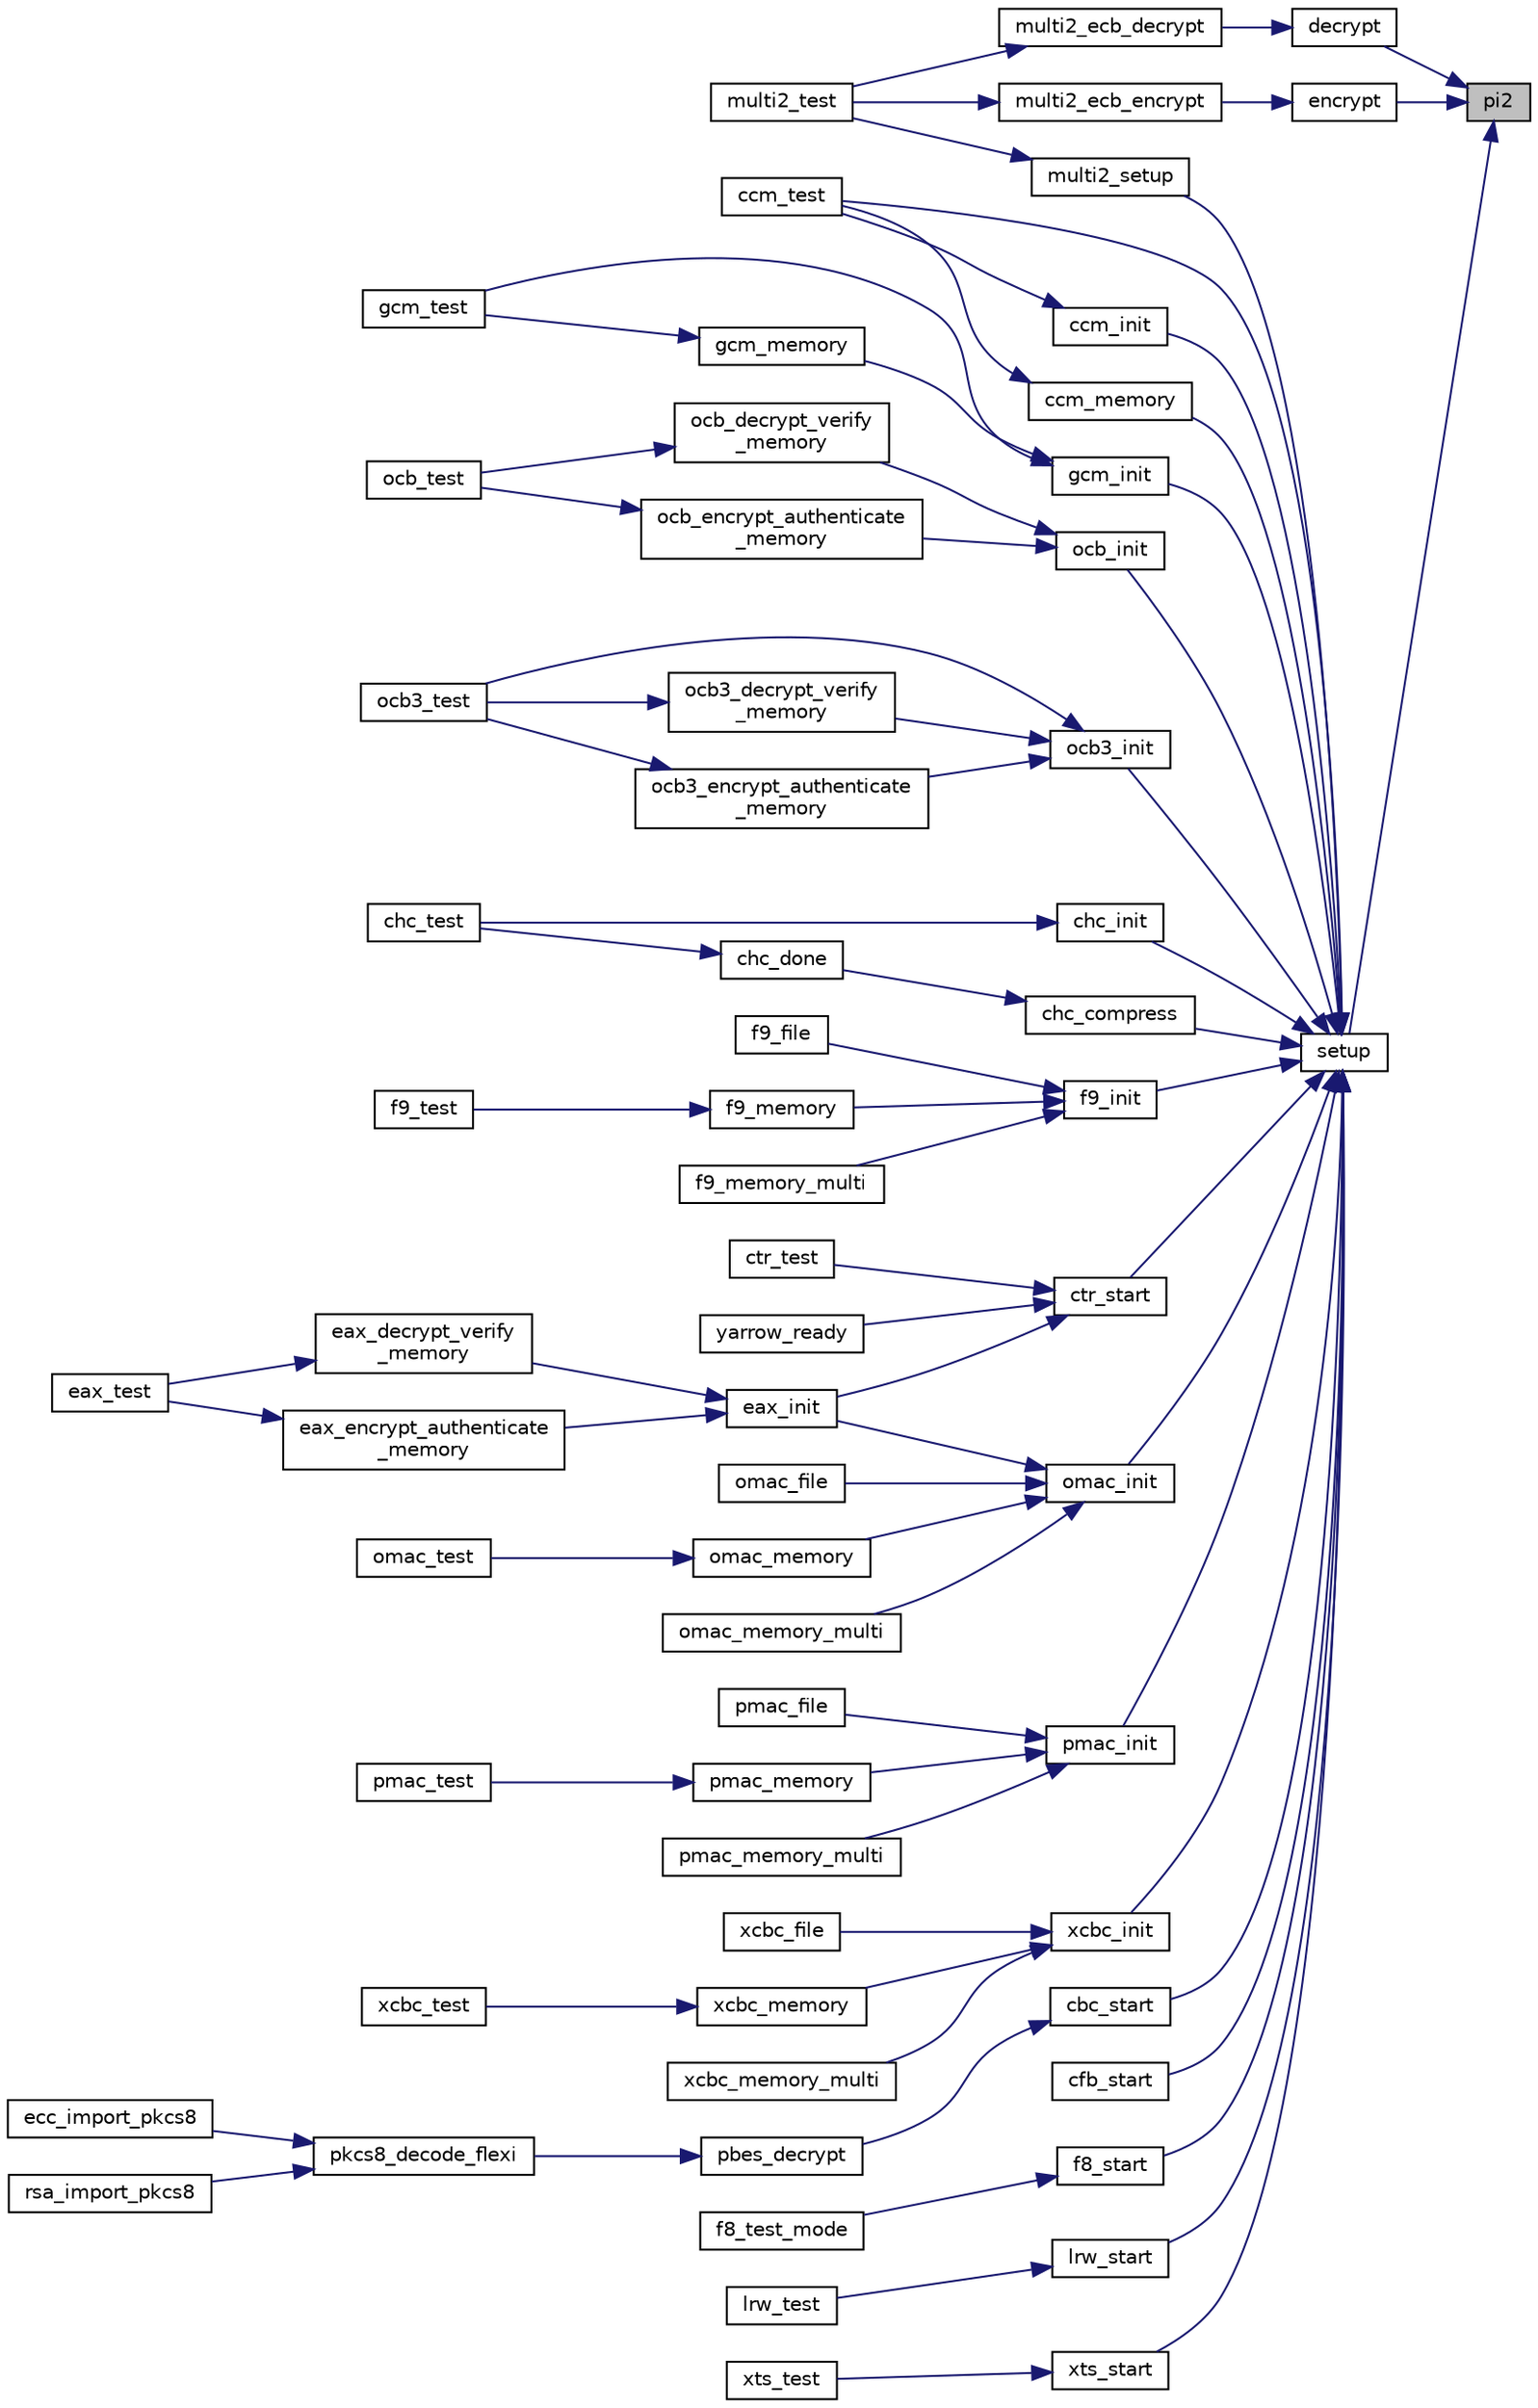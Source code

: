 digraph "pi2"
{
 // LATEX_PDF_SIZE
  edge [fontname="Helvetica",fontsize="10",labelfontname="Helvetica",labelfontsize="10"];
  node [fontname="Helvetica",fontsize="10",shape=record];
  rankdir="RL";
  Node128 [label="pi2",height=0.2,width=0.4,color="black", fillcolor="grey75", style="filled", fontcolor="black",tooltip=" "];
  Node128 -> Node129 [dir="back",color="midnightblue",fontsize="10",style="solid",fontname="Helvetica"];
  Node129 [label="decrypt",height=0.2,width=0.4,color="black", fillcolor="white", style="filled",URL="$multi2_8c.html#a940720511cfb9050452b9ff6fce87f6d",tooltip=" "];
  Node129 -> Node130 [dir="back",color="midnightblue",fontsize="10",style="solid",fontname="Helvetica"];
  Node130 [label="multi2_ecb_decrypt",height=0.2,width=0.4,color="black", fillcolor="white", style="filled",URL="$multi2_8c.html#ad6e67f569cb1b1f464c023cadb21fd9d",tooltip="Decrypts a block of text with multi2."];
  Node130 -> Node131 [dir="back",color="midnightblue",fontsize="10",style="solid",fontname="Helvetica"];
  Node131 [label="multi2_test",height=0.2,width=0.4,color="black", fillcolor="white", style="filled",URL="$multi2_8c.html#aab1e868d611655e77b28eabddabb84f1",tooltip="Performs a self-test of the multi2 block cipher."];
  Node128 -> Node132 [dir="back",color="midnightblue",fontsize="10",style="solid",fontname="Helvetica"];
  Node132 [label="encrypt",height=0.2,width=0.4,color="black", fillcolor="white", style="filled",URL="$multi2_8c.html#a1880f806f5190f632ae5d05760c16dd4",tooltip=" "];
  Node132 -> Node133 [dir="back",color="midnightblue",fontsize="10",style="solid",fontname="Helvetica"];
  Node133 [label="multi2_ecb_encrypt",height=0.2,width=0.4,color="black", fillcolor="white", style="filled",URL="$multi2_8c.html#a4d5e7e3e85d11d58746cef6b7d73d5a9",tooltip="Encrypts a block of text with multi2."];
  Node133 -> Node131 [dir="back",color="midnightblue",fontsize="10",style="solid",fontname="Helvetica"];
  Node128 -> Node134 [dir="back",color="midnightblue",fontsize="10",style="solid",fontname="Helvetica"];
  Node134 [label="setup",height=0.2,width=0.4,color="black", fillcolor="white", style="filled",URL="$multi2_8c.html#ad0625943f7d847668b869ed827c51d47",tooltip=" "];
  Node134 -> Node135 [dir="back",color="midnightblue",fontsize="10",style="solid",fontname="Helvetica"];
  Node135 [label="multi2_setup",height=0.2,width=0.4,color="black", fillcolor="white", style="filled",URL="$multi2_8c.html#a81011180b7f45ba07b0f1b7f759e6d02",tooltip=" "];
  Node135 -> Node131 [dir="back",color="midnightblue",fontsize="10",style="solid",fontname="Helvetica"];
  Node134 -> Node136 [dir="back",color="midnightblue",fontsize="10",style="solid",fontname="Helvetica"];
  Node136 [label="ccm_init",height=0.2,width=0.4,color="black", fillcolor="white", style="filled",URL="$ccm__init_8c.html#a23e25e4c7b06cafb883ffc6ea4217a31",tooltip="Initialize a CCM state."];
  Node136 -> Node137 [dir="back",color="midnightblue",fontsize="10",style="solid",fontname="Helvetica"];
  Node137 [label="ccm_test",height=0.2,width=0.4,color="black", fillcolor="white", style="filled",URL="$ccm__test_8c.html#af02fbfac6da1b71a49ad14537796b006",tooltip=" "];
  Node134 -> Node138 [dir="back",color="midnightblue",fontsize="10",style="solid",fontname="Helvetica"];
  Node138 [label="ccm_memory",height=0.2,width=0.4,color="black", fillcolor="white", style="filled",URL="$ccm__memory_8c.html#acdd7923e6aee8984662ed5000dc2d7fe",tooltip="CCM encrypt/decrypt and produce an authentication tag."];
  Node138 -> Node137 [dir="back",color="midnightblue",fontsize="10",style="solid",fontname="Helvetica"];
  Node134 -> Node137 [dir="back",color="midnightblue",fontsize="10",style="solid",fontname="Helvetica"];
  Node134 -> Node139 [dir="back",color="midnightblue",fontsize="10",style="solid",fontname="Helvetica"];
  Node139 [label="gcm_init",height=0.2,width=0.4,color="black", fillcolor="white", style="filled",URL="$gcm__init_8c.html#aa8fa50bfa0ec8b07b363dbe7cbab7339",tooltip="Initialize a GCM state."];
  Node139 -> Node140 [dir="back",color="midnightblue",fontsize="10",style="solid",fontname="Helvetica"];
  Node140 [label="gcm_memory",height=0.2,width=0.4,color="black", fillcolor="white", style="filled",URL="$gcm__memory_8c.html#a43d9862e1013606d01bab2c57fef74f5",tooltip="Process an entire GCM packet in one call."];
  Node140 -> Node141 [dir="back",color="midnightblue",fontsize="10",style="solid",fontname="Helvetica"];
  Node141 [label="gcm_test",height=0.2,width=0.4,color="black", fillcolor="white", style="filled",URL="$gcm__test_8c.html#ae36c8eb6c2964df7e386f5f73bded5e7",tooltip="Test the GCM code."];
  Node139 -> Node141 [dir="back",color="midnightblue",fontsize="10",style="solid",fontname="Helvetica"];
  Node134 -> Node142 [dir="back",color="midnightblue",fontsize="10",style="solid",fontname="Helvetica"];
  Node142 [label="ocb_init",height=0.2,width=0.4,color="black", fillcolor="white", style="filled",URL="$ocb__init_8c.html#a3c0eb0dbcf72f41b0455237adc8d967b",tooltip="Initialize an OCB context."];
  Node142 -> Node143 [dir="back",color="midnightblue",fontsize="10",style="solid",fontname="Helvetica"];
  Node143 [label="ocb_decrypt_verify\l_memory",height=0.2,width=0.4,color="black", fillcolor="white", style="filled",URL="$ocb__decrypt__verify__memory_8c.html#a54a8c51becc57a9eded7c6da4479ac10",tooltip="Decrypt and compare the tag with OCB."];
  Node143 -> Node144 [dir="back",color="midnightblue",fontsize="10",style="solid",fontname="Helvetica"];
  Node144 [label="ocb_test",height=0.2,width=0.4,color="black", fillcolor="white", style="filled",URL="$ocb__test_8c.html#afbc7c6139aaabac9146afff688bafbb9",tooltip="Test the OCB protocol."];
  Node142 -> Node145 [dir="back",color="midnightblue",fontsize="10",style="solid",fontname="Helvetica"];
  Node145 [label="ocb_encrypt_authenticate\l_memory",height=0.2,width=0.4,color="black", fillcolor="white", style="filled",URL="$ocb__encrypt__authenticate__memory_8c.html#a6dc818f74acf81f66cd2f25b5f0024b6",tooltip="Encrypt and generate an authentication code for a buffer of memory."];
  Node145 -> Node144 [dir="back",color="midnightblue",fontsize="10",style="solid",fontname="Helvetica"];
  Node134 -> Node146 [dir="back",color="midnightblue",fontsize="10",style="solid",fontname="Helvetica"];
  Node146 [label="ocb3_init",height=0.2,width=0.4,color="black", fillcolor="white", style="filled",URL="$ocb3__init_8c.html#aa623e20f84ca5fe394f7bd209d4da177",tooltip="Initialize an OCB context."];
  Node146 -> Node147 [dir="back",color="midnightblue",fontsize="10",style="solid",fontname="Helvetica"];
  Node147 [label="ocb3_decrypt_verify\l_memory",height=0.2,width=0.4,color="black", fillcolor="white", style="filled",URL="$ocb3__decrypt__verify__memory_8c.html#aaa794cde472d6ae35c5d0cf68842860d",tooltip="Decrypt and compare the tag with OCB."];
  Node147 -> Node148 [dir="back",color="midnightblue",fontsize="10",style="solid",fontname="Helvetica"];
  Node148 [label="ocb3_test",height=0.2,width=0.4,color="black", fillcolor="white", style="filled",URL="$ocb3__test_8c.html#afafd01785264b534d0ef8efb9fe530ef",tooltip="Test the OCB protocol."];
  Node146 -> Node149 [dir="back",color="midnightblue",fontsize="10",style="solid",fontname="Helvetica"];
  Node149 [label="ocb3_encrypt_authenticate\l_memory",height=0.2,width=0.4,color="black", fillcolor="white", style="filled",URL="$ocb3__encrypt__authenticate__memory_8c.html#a4f2509ac5594dc6dcead8ac840a30b91",tooltip="Encrypt and generate an authentication code for a buffer of memory."];
  Node149 -> Node148 [dir="back",color="midnightblue",fontsize="10",style="solid",fontname="Helvetica"];
  Node146 -> Node148 [dir="back",color="midnightblue",fontsize="10",style="solid",fontname="Helvetica"];
  Node134 -> Node150 [dir="back",color="midnightblue",fontsize="10",style="solid",fontname="Helvetica"];
  Node150 [label="chc_init",height=0.2,width=0.4,color="black", fillcolor="white", style="filled",URL="$chc_8c.html#aa2b49244a7f42e648b80c07e443b31c7",tooltip="Initialize the hash state."];
  Node150 -> Node151 [dir="back",color="midnightblue",fontsize="10",style="solid",fontname="Helvetica"];
  Node151 [label="chc_test",height=0.2,width=0.4,color="black", fillcolor="white", style="filled",URL="$chc_8c.html#a1467e832993ba079f27160687745fdcd",tooltip="Self-test the hash."];
  Node134 -> Node152 [dir="back",color="midnightblue",fontsize="10",style="solid",fontname="Helvetica"];
  Node152 [label="chc_compress",height=0.2,width=0.4,color="black", fillcolor="white", style="filled",URL="$chc_8c.html#ab3ddd709c120ad803c832dd2660dc650",tooltip=" "];
  Node152 -> Node153 [dir="back",color="midnightblue",fontsize="10",style="solid",fontname="Helvetica"];
  Node153 [label="chc_done",height=0.2,width=0.4,color="black", fillcolor="white", style="filled",URL="$chc_8c.html#a6c643b9e5929a5ce3426410fd4eceb59",tooltip="Terminate the hash to get the digest."];
  Node153 -> Node151 [dir="back",color="midnightblue",fontsize="10",style="solid",fontname="Helvetica"];
  Node134 -> Node154 [dir="back",color="midnightblue",fontsize="10",style="solid",fontname="Helvetica"];
  Node154 [label="f9_init",height=0.2,width=0.4,color="black", fillcolor="white", style="filled",URL="$f9__init_8c.html#af0036ae18213e2a0405bc02f5920267e",tooltip="Initialize F9-MAC state."];
  Node154 -> Node155 [dir="back",color="midnightblue",fontsize="10",style="solid",fontname="Helvetica"];
  Node155 [label="f9_file",height=0.2,width=0.4,color="black", fillcolor="white", style="filled",URL="$f9__file_8c.html#a4c1ea12d1c638f066c93908a118ec404",tooltip="f9 a file"];
  Node154 -> Node156 [dir="back",color="midnightblue",fontsize="10",style="solid",fontname="Helvetica"];
  Node156 [label="f9_memory",height=0.2,width=0.4,color="black", fillcolor="white", style="filled",URL="$f9__memory_8c.html#a8d8a8a7f9014e8b36484d2c992e9eb10",tooltip="f9-MAC a block of memory"];
  Node156 -> Node157 [dir="back",color="midnightblue",fontsize="10",style="solid",fontname="Helvetica"];
  Node157 [label="f9_test",height=0.2,width=0.4,color="black", fillcolor="white", style="filled",URL="$f9__test_8c.html#a4457afc1800916455c35efd9b1acd142",tooltip="Test f9-MAC mode Return CRYPT_OK on succes."];
  Node154 -> Node158 [dir="back",color="midnightblue",fontsize="10",style="solid",fontname="Helvetica"];
  Node158 [label="f9_memory_multi",height=0.2,width=0.4,color="black", fillcolor="white", style="filled",URL="$f9__memory__multi_8c.html#a6d3cc7c6511a0e33997084a56a7f191f",tooltip="f9 multiple blocks of memory"];
  Node134 -> Node159 [dir="back",color="midnightblue",fontsize="10",style="solid",fontname="Helvetica"];
  Node159 [label="omac_init",height=0.2,width=0.4,color="black", fillcolor="white", style="filled",URL="$omac__init_8c.html#a54f34070eb08f0037eb0efab37207794",tooltip="Initialize an OMAC state."];
  Node159 -> Node160 [dir="back",color="midnightblue",fontsize="10",style="solid",fontname="Helvetica"];
  Node160 [label="eax_init",height=0.2,width=0.4,color="black", fillcolor="white", style="filled",URL="$eax__init_8c.html#ac35fd0cc9f76c2e8052efb3c22f1559c",tooltip="Initialized an EAX state."];
  Node160 -> Node161 [dir="back",color="midnightblue",fontsize="10",style="solid",fontname="Helvetica"];
  Node161 [label="eax_decrypt_verify\l_memory",height=0.2,width=0.4,color="black", fillcolor="white", style="filled",URL="$eax__decrypt__verify__memory_8c.html#ab4d3f7a8561cc2cbce16949a1ee0d00c",tooltip="Decrypt a block of memory and verify the provided MAC tag with EAX."];
  Node161 -> Node162 [dir="back",color="midnightblue",fontsize="10",style="solid",fontname="Helvetica"];
  Node162 [label="eax_test",height=0.2,width=0.4,color="black", fillcolor="white", style="filled",URL="$eax__test_8c.html#a9e708c531b1c375a3d086f43a192c455",tooltip="Test the EAX implementation."];
  Node160 -> Node163 [dir="back",color="midnightblue",fontsize="10",style="solid",fontname="Helvetica"];
  Node163 [label="eax_encrypt_authenticate\l_memory",height=0.2,width=0.4,color="black", fillcolor="white", style="filled",URL="$eax__encrypt__authenticate__memory_8c.html#ae398a749e5591537487ab93b4a9fec24",tooltip="EAX encrypt and produce an authentication tag."];
  Node163 -> Node162 [dir="back",color="midnightblue",fontsize="10",style="solid",fontname="Helvetica"];
  Node159 -> Node164 [dir="back",color="midnightblue",fontsize="10",style="solid",fontname="Helvetica"];
  Node164 [label="omac_file",height=0.2,width=0.4,color="black", fillcolor="white", style="filled",URL="$omac__file_8c.html#ae07518003313f8328d564265c4d0c8d4",tooltip="OMAC a file."];
  Node159 -> Node165 [dir="back",color="midnightblue",fontsize="10",style="solid",fontname="Helvetica"];
  Node165 [label="omac_memory",height=0.2,width=0.4,color="black", fillcolor="white", style="filled",URL="$omac__memory_8c.html#a22ca5d123fefe8922e9491f5a0e122a2",tooltip="OMAC a block of memory."];
  Node165 -> Node166 [dir="back",color="midnightblue",fontsize="10",style="solid",fontname="Helvetica"];
  Node166 [label="omac_test",height=0.2,width=0.4,color="black", fillcolor="white", style="filled",URL="$omac__test_8c.html#abdcfbca1800d6a3b577b7c6ec0838a48",tooltip="Test the OMAC setup."];
  Node159 -> Node167 [dir="back",color="midnightblue",fontsize="10",style="solid",fontname="Helvetica"];
  Node167 [label="omac_memory_multi",height=0.2,width=0.4,color="black", fillcolor="white", style="filled",URL="$omac__memory__multi_8c.html#a85ff42c47901f5e541ab842f92e09895",tooltip="OMAC multiple blocks of memory."];
  Node134 -> Node168 [dir="back",color="midnightblue",fontsize="10",style="solid",fontname="Helvetica"];
  Node168 [label="pmac_init",height=0.2,width=0.4,color="black", fillcolor="white", style="filled",URL="$pmac__init_8c.html#a2cc36e2064ee6f365143f6f51083de9a",tooltip="Initialize a PMAC state."];
  Node168 -> Node169 [dir="back",color="midnightblue",fontsize="10",style="solid",fontname="Helvetica"];
  Node169 [label="pmac_file",height=0.2,width=0.4,color="black", fillcolor="white", style="filled",URL="$pmac__file_8c.html#ad75fb94bd003732c44d943868d583547",tooltip="PMAC a file."];
  Node168 -> Node170 [dir="back",color="midnightblue",fontsize="10",style="solid",fontname="Helvetica"];
  Node170 [label="pmac_memory",height=0.2,width=0.4,color="black", fillcolor="white", style="filled",URL="$pmac__memory_8c.html#ac738727243b64548af367c19dfee535c",tooltip="PMAC a block of memory."];
  Node170 -> Node171 [dir="back",color="midnightblue",fontsize="10",style="solid",fontname="Helvetica"];
  Node171 [label="pmac_test",height=0.2,width=0.4,color="black", fillcolor="white", style="filled",URL="$pmac__test_8c.html#a25c3fac912755621e400e5b51f46ca23",tooltip="Test the LTC_OMAC implementation."];
  Node168 -> Node172 [dir="back",color="midnightblue",fontsize="10",style="solid",fontname="Helvetica"];
  Node172 [label="pmac_memory_multi",height=0.2,width=0.4,color="black", fillcolor="white", style="filled",URL="$pmac__memory__multi_8c.html#a1de02e9aa8851625d40265b30c639369",tooltip="PMAC multiple blocks of memory."];
  Node134 -> Node173 [dir="back",color="midnightblue",fontsize="10",style="solid",fontname="Helvetica"];
  Node173 [label="xcbc_init",height=0.2,width=0.4,color="black", fillcolor="white", style="filled",URL="$xcbc__init_8c.html#a7b787dca2813eeaae1e2ebfd1b601d6d",tooltip="Initialize XCBC-MAC state."];
  Node173 -> Node174 [dir="back",color="midnightblue",fontsize="10",style="solid",fontname="Helvetica"];
  Node174 [label="xcbc_file",height=0.2,width=0.4,color="black", fillcolor="white", style="filled",URL="$xcbc__file_8c.html#ae7e1146329a4421da93ed0590857e232",tooltip="XCBC a file."];
  Node173 -> Node175 [dir="back",color="midnightblue",fontsize="10",style="solid",fontname="Helvetica"];
  Node175 [label="xcbc_memory",height=0.2,width=0.4,color="black", fillcolor="white", style="filled",URL="$xcbc__memory_8c.html#a5b34b1c0334478c5bf640ecce5b12f42",tooltip="XCBC-MAC a block of memory."];
  Node175 -> Node176 [dir="back",color="midnightblue",fontsize="10",style="solid",fontname="Helvetica"];
  Node176 [label="xcbc_test",height=0.2,width=0.4,color="black", fillcolor="white", style="filled",URL="$xcbc__test_8c.html#a7154e3fde1d58dad1b721962dea2a782",tooltip="Test XCBC-MAC mode Return CRYPT_OK on succes."];
  Node173 -> Node177 [dir="back",color="midnightblue",fontsize="10",style="solid",fontname="Helvetica"];
  Node177 [label="xcbc_memory_multi",height=0.2,width=0.4,color="black", fillcolor="white", style="filled",URL="$xcbc__memory__multi_8c.html#a46c4a78219a0eeaaf8be3f599f8a3bba",tooltip="XCBC multiple blocks of memory."];
  Node134 -> Node178 [dir="back",color="midnightblue",fontsize="10",style="solid",fontname="Helvetica"];
  Node178 [label="cbc_start",height=0.2,width=0.4,color="black", fillcolor="white", style="filled",URL="$cbc__start_8c.html#abba6632aa97f200faf29cdb7f5d99eee",tooltip="Initialize a CBC context."];
  Node178 -> Node179 [dir="back",color="midnightblue",fontsize="10",style="solid",fontname="Helvetica"];
  Node179 [label="pbes_decrypt",height=0.2,width=0.4,color="black", fillcolor="white", style="filled",URL="$pbes_8c.html#a7df0f8ba7d5d6b9752a7bb9c5e3f7081",tooltip="Decrypt Data encrypted via either PBES1 or PBES2."];
  Node179 -> Node180 [dir="back",color="midnightblue",fontsize="10",style="solid",fontname="Helvetica"];
  Node180 [label="pkcs8_decode_flexi",height=0.2,width=0.4,color="black", fillcolor="white", style="filled",URL="$pkcs8__decode__flexi_8c.html#a1b0d8fcf234d94638b2554ccea725003",tooltip="PKCS#8 decrypt if necessary & flexi-decode."];
  Node180 -> Node181 [dir="back",color="midnightblue",fontsize="10",style="solid",fontname="Helvetica"];
  Node181 [label="ecc_import_pkcs8",height=0.2,width=0.4,color="black", fillcolor="white", style="filled",URL="$ecc__import__pkcs8_8c.html#a0f0e747f119685eee3cc412f4480c52e",tooltip=" "];
  Node180 -> Node182 [dir="back",color="midnightblue",fontsize="10",style="solid",fontname="Helvetica"];
  Node182 [label="rsa_import_pkcs8",height=0.2,width=0.4,color="black", fillcolor="white", style="filled",URL="$rsa__import__pkcs8_8c.html#a3d44c6233a326316f7fb01c9d834fad4",tooltip="Import an RSAPublicKey or RSAPrivateKey in PKCS#8 format."];
  Node134 -> Node183 [dir="back",color="midnightblue",fontsize="10",style="solid",fontname="Helvetica"];
  Node183 [label="cfb_start",height=0.2,width=0.4,color="black", fillcolor="white", style="filled",URL="$cfb__start_8c.html#a8336cb0df2f40a6b93843808b6626553",tooltip="Initialize a CFB context."];
  Node134 -> Node184 [dir="back",color="midnightblue",fontsize="10",style="solid",fontname="Helvetica"];
  Node184 [label="ctr_start",height=0.2,width=0.4,color="black", fillcolor="white", style="filled",URL="$ctr__start_8c.html#a8663bae8fb1af7659b5d8e9190fc189f",tooltip="Initialize a CTR context."];
  Node184 -> Node160 [dir="back",color="midnightblue",fontsize="10",style="solid",fontname="Helvetica"];
  Node184 -> Node185 [dir="back",color="midnightblue",fontsize="10",style="solid",fontname="Helvetica"];
  Node185 [label="ctr_test",height=0.2,width=0.4,color="black", fillcolor="white", style="filled",URL="$ctr__test_8c.html#a32abd18f150379219d48de1a9ce18efb",tooltip=" "];
  Node184 -> Node186 [dir="back",color="midnightblue",fontsize="10",style="solid",fontname="Helvetica"];
  Node186 [label="yarrow_ready",height=0.2,width=0.4,color="black", fillcolor="white", style="filled",URL="$yarrow_8c.html#a3be1b7af5fa03c4f9385bfaa97fb6402",tooltip="Make the PRNG ready to read from."];
  Node134 -> Node187 [dir="back",color="midnightblue",fontsize="10",style="solid",fontname="Helvetica"];
  Node187 [label="f8_start",height=0.2,width=0.4,color="black", fillcolor="white", style="filled",URL="$f8__start_8c.html#a99e5ee7a6073e8097187ac64bfb6f039",tooltip="Initialize an F8 context."];
  Node187 -> Node188 [dir="back",color="midnightblue",fontsize="10",style="solid",fontname="Helvetica"];
  Node188 [label="f8_test_mode",height=0.2,width=0.4,color="black", fillcolor="white", style="filled",URL="$f8__test__mode_8c.html#ad65a1bfd03de46011299df002fd60d33",tooltip=" "];
  Node134 -> Node189 [dir="back",color="midnightblue",fontsize="10",style="solid",fontname="Helvetica"];
  Node189 [label="lrw_start",height=0.2,width=0.4,color="black", fillcolor="white", style="filled",URL="$lrw__start_8c.html#a85f429f1430c834c58e4f5cfe75fe12f",tooltip="Initialize the LRW context."];
  Node189 -> Node190 [dir="back",color="midnightblue",fontsize="10",style="solid",fontname="Helvetica"];
  Node190 [label="lrw_test",height=0.2,width=0.4,color="black", fillcolor="white", style="filled",URL="$lrw__test_8c.html#af231a49d74f9fa4e43f5fd68439979c3",tooltip="Test LRW against specs."];
  Node134 -> Node191 [dir="back",color="midnightblue",fontsize="10",style="solid",fontname="Helvetica"];
  Node191 [label="xts_start",height=0.2,width=0.4,color="black", fillcolor="white", style="filled",URL="$xts__init_8c.html#a3ada94de8100acc3921ad9b1855647bb",tooltip="Source donated by Elliptic Semiconductor Inc (www.ellipticsemi.com) to the LibTom Projects."];
  Node191 -> Node192 [dir="back",color="midnightblue",fontsize="10",style="solid",fontname="Helvetica"];
  Node192 [label="xts_test",height=0.2,width=0.4,color="black", fillcolor="white", style="filled",URL="$xts__test_8c.html#a8e893dde81f654451ba645d3a162dc24",tooltip="Source donated by Elliptic Semiconductor Inc (www.ellipticsemi.com) to the LibTom Projects."];
}

